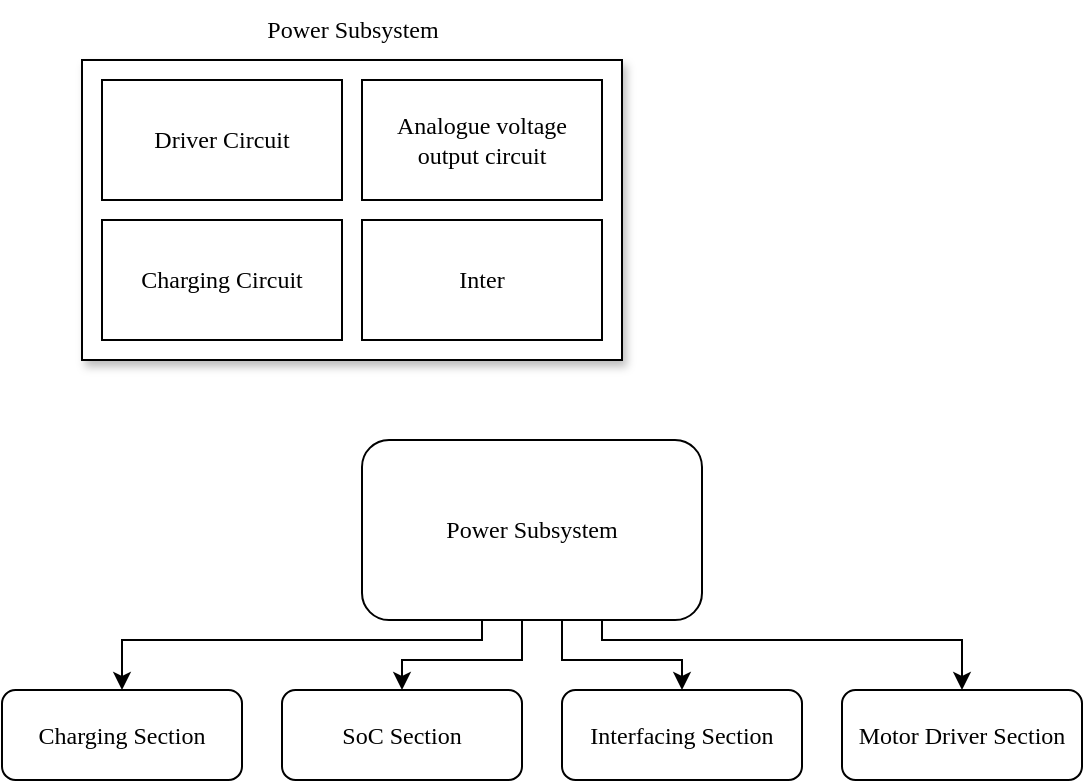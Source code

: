 <mxfile version="24.2.3" type="github">
  <diagram name="Page-1" id="sEi6zrj-x4Gcng2DzlMM">
    <mxGraphModel dx="819" dy="441" grid="1" gridSize="10" guides="1" tooltips="1" connect="1" arrows="1" fold="1" page="1" pageScale="1" pageWidth="827" pageHeight="1169" math="0" shadow="0">
      <root>
        <mxCell id="0" />
        <mxCell id="1" parent="0" />
        <mxCell id="D8IytL0E8ol-18z53MpY-10" value="" style="rounded=0;whiteSpace=wrap;html=1;shadow=1;fillStyle=auto;fillColor=default;gradientColor=none;" vertex="1" parent="1">
          <mxGeometry x="160" y="270" width="270" height="150" as="geometry" />
        </mxCell>
        <mxCell id="D8IytL0E8ol-18z53MpY-1" value="&lt;font face=&quot;Times New Roman&quot;&gt;Inter&lt;/font&gt;" style="rounded=0;whiteSpace=wrap;html=1;" vertex="1" parent="1">
          <mxGeometry x="300" y="350" width="120" height="60" as="geometry" />
        </mxCell>
        <mxCell id="D8IytL0E8ol-18z53MpY-3" value="&lt;font face=&quot;Times New Roman&quot;&gt;Charging Circuit&lt;/font&gt;" style="rounded=0;whiteSpace=wrap;html=1;" vertex="1" parent="1">
          <mxGeometry x="170" y="350" width="120" height="60" as="geometry" />
        </mxCell>
        <mxCell id="D8IytL0E8ol-18z53MpY-8" value="&lt;font face=&quot;Times New Roman&quot;&gt;Driver Circuit&lt;/font&gt;" style="rounded=0;whiteSpace=wrap;html=1;" vertex="1" parent="1">
          <mxGeometry x="170" y="280" width="120" height="60" as="geometry" />
        </mxCell>
        <mxCell id="D8IytL0E8ol-18z53MpY-9" value="&lt;font face=&quot;Times New Roman&quot;&gt;Analogue voltage output circuit&lt;/font&gt;" style="rounded=0;whiteSpace=wrap;html=1;" vertex="1" parent="1">
          <mxGeometry x="300" y="280" width="120" height="60" as="geometry" />
        </mxCell>
        <mxCell id="D8IytL0E8ol-18z53MpY-11" value="&lt;font face=&quot;Times New Roman&quot;&gt;Power Subsystem&lt;/font&gt;" style="text;html=1;align=center;verticalAlign=middle;whiteSpace=wrap;rounded=0;" vertex="1" parent="1">
          <mxGeometry x="232.5" y="240" width="125" height="30" as="geometry" />
        </mxCell>
        <mxCell id="D8IytL0E8ol-18z53MpY-17" value="" style="edgeStyle=orthogonalEdgeStyle;rounded=0;orthogonalLoop=1;jettySize=auto;html=1;" edge="1" parent="1" source="D8IytL0E8ol-18z53MpY-15" target="D8IytL0E8ol-18z53MpY-16">
          <mxGeometry relative="1" as="geometry">
            <Array as="points">
              <mxPoint x="360" y="560" />
              <mxPoint x="180" y="560" />
            </Array>
          </mxGeometry>
        </mxCell>
        <mxCell id="D8IytL0E8ol-18z53MpY-23" value="" style="edgeStyle=orthogonalEdgeStyle;rounded=0;orthogonalLoop=1;jettySize=auto;html=1;" edge="1" parent="1" source="D8IytL0E8ol-18z53MpY-15" target="D8IytL0E8ol-18z53MpY-20">
          <mxGeometry relative="1" as="geometry">
            <Array as="points">
              <mxPoint x="420" y="560" />
              <mxPoint x="600" y="560" />
            </Array>
          </mxGeometry>
        </mxCell>
        <mxCell id="D8IytL0E8ol-18z53MpY-25" value="" style="edgeStyle=orthogonalEdgeStyle;rounded=0;orthogonalLoop=1;jettySize=auto;html=1;" edge="1" parent="1" source="D8IytL0E8ol-18z53MpY-15" target="D8IytL0E8ol-18z53MpY-24">
          <mxGeometry relative="1" as="geometry">
            <Array as="points">
              <mxPoint x="380" y="570" />
              <mxPoint x="320" y="570" />
            </Array>
          </mxGeometry>
        </mxCell>
        <mxCell id="D8IytL0E8ol-18z53MpY-27" value="" style="edgeStyle=orthogonalEdgeStyle;rounded=0;orthogonalLoop=1;jettySize=auto;html=1;" edge="1" parent="1" source="D8IytL0E8ol-18z53MpY-15" target="D8IytL0E8ol-18z53MpY-26">
          <mxGeometry relative="1" as="geometry">
            <Array as="points">
              <mxPoint x="400" y="570" />
              <mxPoint x="460" y="570" />
            </Array>
          </mxGeometry>
        </mxCell>
        <mxCell id="D8IytL0E8ol-18z53MpY-15" value="&lt;font face=&quot;Times New Roman&quot;&gt;Power Subsystem&lt;/font&gt;" style="rounded=1;whiteSpace=wrap;html=1;" vertex="1" parent="1">
          <mxGeometry x="300" y="460" width="170" height="90" as="geometry" />
        </mxCell>
        <mxCell id="D8IytL0E8ol-18z53MpY-16" value="&lt;font face=&quot;Times New Roman&quot;&gt;Charging Section&lt;/font&gt;" style="rounded=1;whiteSpace=wrap;html=1;" vertex="1" parent="1">
          <mxGeometry x="120" y="585" width="120" height="45" as="geometry" />
        </mxCell>
        <mxCell id="D8IytL0E8ol-18z53MpY-20" value="&lt;font face=&quot;Times New Roman&quot;&gt;Motor Driver Section&lt;/font&gt;" style="rounded=1;whiteSpace=wrap;html=1;" vertex="1" parent="1">
          <mxGeometry x="540" y="585" width="120" height="45" as="geometry" />
        </mxCell>
        <mxCell id="D8IytL0E8ol-18z53MpY-24" value="&lt;font face=&quot;Times New Roman&quot;&gt;SoC Section&lt;/font&gt;" style="rounded=1;whiteSpace=wrap;html=1;" vertex="1" parent="1">
          <mxGeometry x="260" y="585" width="120" height="45" as="geometry" />
        </mxCell>
        <mxCell id="D8IytL0E8ol-18z53MpY-26" value="&lt;font face=&quot;Times New Roman&quot;&gt;Interfacing Section&lt;/font&gt;" style="rounded=1;whiteSpace=wrap;html=1;" vertex="1" parent="1">
          <mxGeometry x="400" y="585" width="120" height="45" as="geometry" />
        </mxCell>
      </root>
    </mxGraphModel>
  </diagram>
</mxfile>
